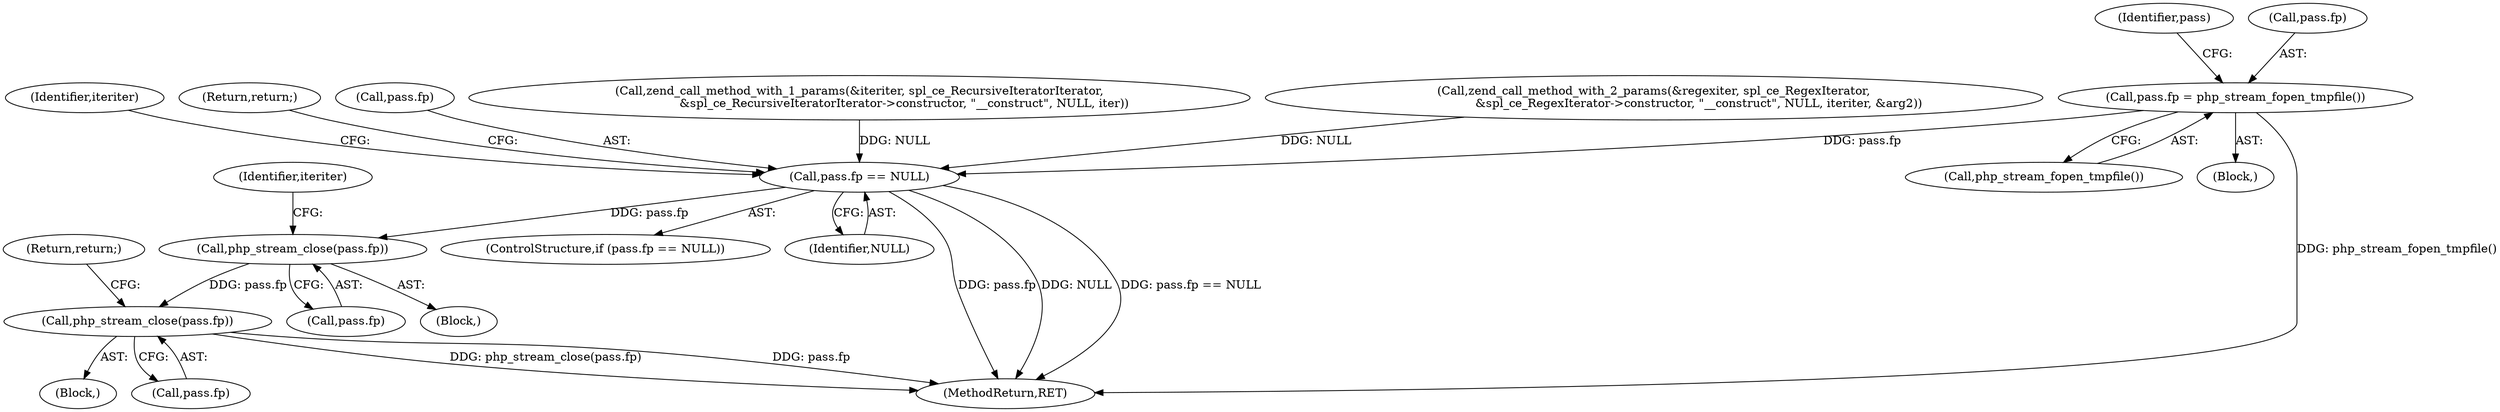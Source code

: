 digraph "0_php_bf58162ddf970f63502837f366930e44d6a992cf_3@API" {
"1000319" [label="(Call,pass.fp = php_stream_fopen_tmpfile())"];
"1000325" [label="(Call,pass.fp == NULL)"];
"1000343" [label="(Call,php_stream_close(pass.fp))"];
"1000357" [label="(Call,php_stream_close(pass.fp))"];
"1000327" [label="(Identifier,pass)"];
"1000336" [label="(Identifier,iteriter)"];
"1000320" [label="(Call,pass.fp)"];
"1000344" [label="(Call,pass.fp)"];
"1000323" [label="(Call,php_stream_fopen_tmpfile())"];
"1000103" [label="(Block,)"];
"1000319" [label="(Call,pass.fp = php_stream_fopen_tmpfile())"];
"1000325" [label="(Call,pass.fp == NULL)"];
"1000347" [label="(Block,)"];
"1000357" [label="(Call,php_stream_close(pass.fp))"];
"1000331" [label="(Return,return;)"];
"1000326" [label="(Call,pass.fp)"];
"1000324" [label="(ControlStructure,if (pass.fp == NULL))"];
"1000333" [label="(Block,)"];
"1000329" [label="(Identifier,NULL)"];
"1000212" [label="(Call,zend_call_method_with_1_params(&iteriter, spl_ce_RecursiveIteratorIterator,\n                        &spl_ce_RecursiveIteratorIterator->constructor, \"__construct\", NULL, iter))"];
"1000269" [label="(Call,zend_call_method_with_2_params(&regexiter, spl_ce_RegexIterator,\n                        &spl_ce_RegexIterator->constructor, \"__construct\", NULL, iteriter, &arg2))"];
"1000389" [label="(MethodReturn,RET)"];
"1000343" [label="(Call,php_stream_close(pass.fp))"];
"1000361" [label="(Return,return;)"];
"1000358" [label="(Call,pass.fp)"];
"1000350" [label="(Identifier,iteriter)"];
"1000319" -> "1000103"  [label="AST: "];
"1000319" -> "1000323"  [label="CFG: "];
"1000320" -> "1000319"  [label="AST: "];
"1000323" -> "1000319"  [label="AST: "];
"1000327" -> "1000319"  [label="CFG: "];
"1000319" -> "1000389"  [label="DDG: php_stream_fopen_tmpfile()"];
"1000319" -> "1000325"  [label="DDG: pass.fp"];
"1000325" -> "1000324"  [label="AST: "];
"1000325" -> "1000329"  [label="CFG: "];
"1000326" -> "1000325"  [label="AST: "];
"1000329" -> "1000325"  [label="AST: "];
"1000331" -> "1000325"  [label="CFG: "];
"1000336" -> "1000325"  [label="CFG: "];
"1000325" -> "1000389"  [label="DDG: pass.fp"];
"1000325" -> "1000389"  [label="DDG: NULL"];
"1000325" -> "1000389"  [label="DDG: pass.fp == NULL"];
"1000212" -> "1000325"  [label="DDG: NULL"];
"1000269" -> "1000325"  [label="DDG: NULL"];
"1000325" -> "1000343"  [label="DDG: pass.fp"];
"1000343" -> "1000333"  [label="AST: "];
"1000343" -> "1000344"  [label="CFG: "];
"1000344" -> "1000343"  [label="AST: "];
"1000350" -> "1000343"  [label="CFG: "];
"1000343" -> "1000357"  [label="DDG: pass.fp"];
"1000357" -> "1000347"  [label="AST: "];
"1000357" -> "1000358"  [label="CFG: "];
"1000358" -> "1000357"  [label="AST: "];
"1000361" -> "1000357"  [label="CFG: "];
"1000357" -> "1000389"  [label="DDG: php_stream_close(pass.fp)"];
"1000357" -> "1000389"  [label="DDG: pass.fp"];
}
